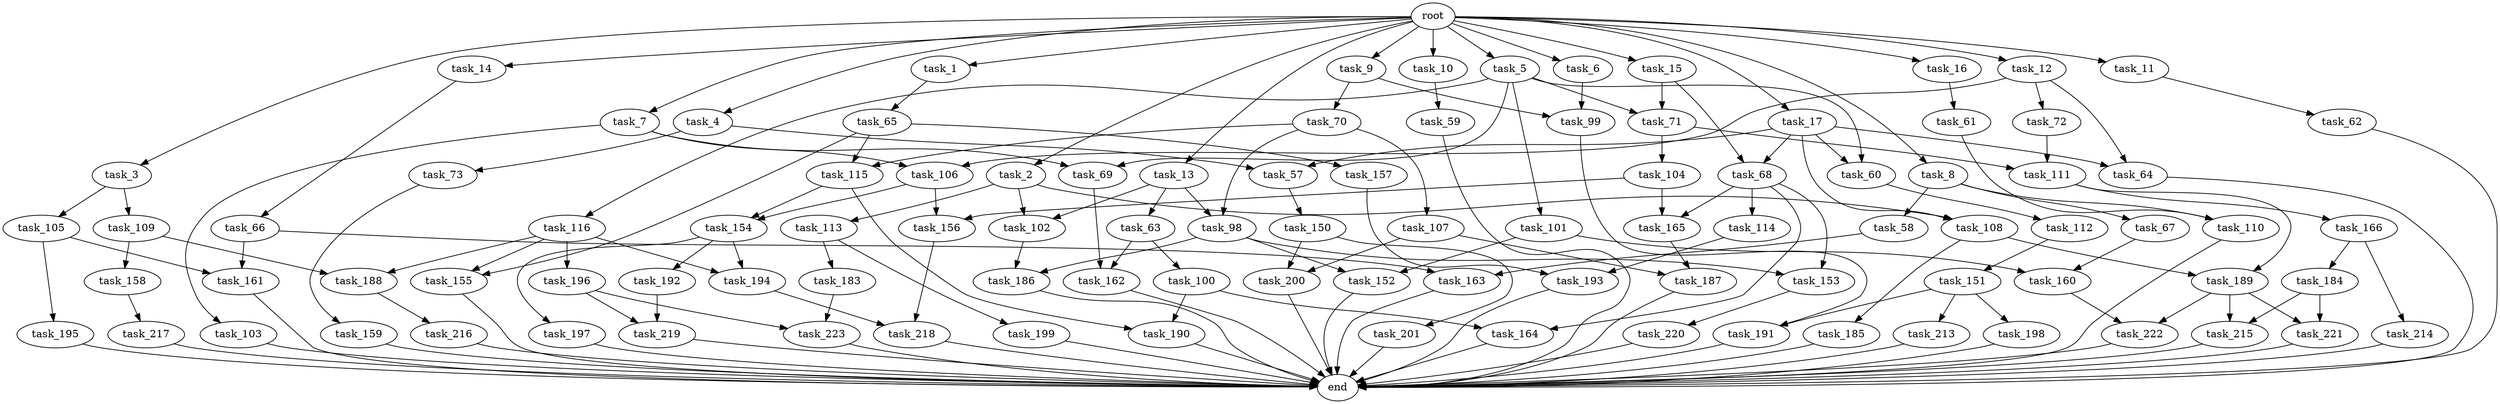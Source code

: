 digraph G {
  root [size="0.000000"];
  task_1 [size="1024.000000"];
  task_2 [size="1024.000000"];
  task_3 [size="1024.000000"];
  task_4 [size="1024.000000"];
  task_5 [size="1024.000000"];
  task_6 [size="1024.000000"];
  task_7 [size="1024.000000"];
  task_8 [size="1024.000000"];
  task_9 [size="1024.000000"];
  task_10 [size="1024.000000"];
  task_11 [size="1024.000000"];
  task_12 [size="1024.000000"];
  task_13 [size="1024.000000"];
  task_14 [size="1024.000000"];
  task_15 [size="1024.000000"];
  task_16 [size="1024.000000"];
  task_17 [size="1024.000000"];
  task_57 [size="1116691496960.000000"];
  task_58 [size="137438953472.000000"];
  task_59 [size="34359738368.000000"];
  task_60 [size="841813590016.000000"];
  task_61 [size="77309411328.000000"];
  task_62 [size="77309411328.000000"];
  task_63 [size="34359738368.000000"];
  task_64 [size="498216206336.000000"];
  task_65 [size="309237645312.000000"];
  task_66 [size="214748364800.000000"];
  task_67 [size="137438953472.000000"];
  task_68 [size="1116691496960.000000"];
  task_69 [size="1279900254208.000000"];
  task_70 [size="695784701952.000000"];
  task_71 [size="1116691496960.000000"];
  task_72 [size="77309411328.000000"];
  task_73 [size="695784701952.000000"];
  task_98 [size="111669149696.000000"];
  task_99 [size="1554778161152.000000"];
  task_100 [size="34359738368.000000"];
  task_101 [size="420906795008.000000"];
  task_102 [size="111669149696.000000"];
  task_103 [size="858993459200.000000"];
  task_104 [size="137438953472.000000"];
  task_105 [size="858993459200.000000"];
  task_106 [size="936302870528.000000"];
  task_107 [size="77309411328.000000"];
  task_108 [size="498216206336.000000"];
  task_109 [size="858993459200.000000"];
  task_110 [size="274877906944.000000"];
  task_111 [size="274877906944.000000"];
  task_112 [size="77309411328.000000"];
  task_113 [size="77309411328.000000"];
  task_114 [size="858993459200.000000"];
  task_115 [size="627065225216.000000"];
  task_116 [size="420906795008.000000"];
  task_150 [size="695784701952.000000"];
  task_151 [size="214748364800.000000"];
  task_152 [size="214748364800.000000"];
  task_153 [size="996432412672.000000"];
  task_154 [size="1116691496960.000000"];
  task_155 [size="627065225216.000000"];
  task_156 [size="773094113280.000000"];
  task_157 [size="549755813888.000000"];
  task_158 [size="549755813888.000000"];
  task_159 [size="137438953472.000000"];
  task_160 [size="111669149696.000000"];
  task_161 [size="171798691840.000000"];
  task_162 [size="171798691840.000000"];
  task_163 [size="171798691840.000000"];
  task_164 [size="1554778161152.000000"];
  task_165 [size="936302870528.000000"];
  task_166 [size="420906795008.000000"];
  task_183 [size="34359738368.000000"];
  task_184 [size="858993459200.000000"];
  task_185 [size="77309411328.000000"];
  task_186 [size="214748364800.000000"];
  task_187 [size="1279900254208.000000"];
  task_188 [size="627065225216.000000"];
  task_189 [size="498216206336.000000"];
  task_190 [size="1116691496960.000000"];
  task_191 [size="1073741824000.000000"];
  task_192 [size="214748364800.000000"];
  task_193 [size="68719476736.000000"];
  task_194 [size="292057776128.000000"];
  task_195 [size="137438953472.000000"];
  task_196 [size="77309411328.000000"];
  task_197 [size="214748364800.000000"];
  task_198 [size="858993459200.000000"];
  task_199 [size="34359738368.000000"];
  task_200 [size="1408749273088.000000"];
  task_201 [size="549755813888.000000"];
  task_213 [size="858993459200.000000"];
  task_214 [size="858993459200.000000"];
  task_215 [size="773094113280.000000"];
  task_216 [size="309237645312.000000"];
  task_217 [size="549755813888.000000"];
  task_218 [size="214748364800.000000"];
  task_219 [size="352187318272.000000"];
  task_220 [size="549755813888.000000"];
  task_221 [size="773094113280.000000"];
  task_222 [size="773094113280.000000"];
  task_223 [size="833223655424.000000"];
  end [size="0.000000"];

  root -> task_1 [size="1.000000"];
  root -> task_2 [size="1.000000"];
  root -> task_3 [size="1.000000"];
  root -> task_4 [size="1.000000"];
  root -> task_5 [size="1.000000"];
  root -> task_6 [size="1.000000"];
  root -> task_7 [size="1.000000"];
  root -> task_8 [size="1.000000"];
  root -> task_9 [size="1.000000"];
  root -> task_10 [size="1.000000"];
  root -> task_11 [size="1.000000"];
  root -> task_12 [size="1.000000"];
  root -> task_13 [size="1.000000"];
  root -> task_14 [size="1.000000"];
  root -> task_15 [size="1.000000"];
  root -> task_16 [size="1.000000"];
  root -> task_17 [size="1.000000"];
  task_1 -> task_65 [size="301989888.000000"];
  task_2 -> task_102 [size="75497472.000000"];
  task_2 -> task_108 [size="75497472.000000"];
  task_2 -> task_113 [size="75497472.000000"];
  task_3 -> task_105 [size="838860800.000000"];
  task_3 -> task_109 [size="838860800.000000"];
  task_4 -> task_57 [size="679477248.000000"];
  task_4 -> task_73 [size="679477248.000000"];
  task_5 -> task_60 [size="411041792.000000"];
  task_5 -> task_69 [size="411041792.000000"];
  task_5 -> task_71 [size="411041792.000000"];
  task_5 -> task_101 [size="411041792.000000"];
  task_5 -> task_116 [size="411041792.000000"];
  task_6 -> task_99 [size="838860800.000000"];
  task_7 -> task_69 [size="838860800.000000"];
  task_7 -> task_103 [size="838860800.000000"];
  task_7 -> task_106 [size="838860800.000000"];
  task_8 -> task_58 [size="134217728.000000"];
  task_8 -> task_67 [size="134217728.000000"];
  task_8 -> task_110 [size="134217728.000000"];
  task_9 -> task_70 [size="679477248.000000"];
  task_9 -> task_99 [size="679477248.000000"];
  task_10 -> task_59 [size="33554432.000000"];
  task_11 -> task_62 [size="75497472.000000"];
  task_12 -> task_64 [size="75497472.000000"];
  task_12 -> task_72 [size="75497472.000000"];
  task_12 -> task_106 [size="75497472.000000"];
  task_13 -> task_63 [size="33554432.000000"];
  task_13 -> task_98 [size="33554432.000000"];
  task_13 -> task_102 [size="33554432.000000"];
  task_14 -> task_66 [size="209715200.000000"];
  task_15 -> task_68 [size="679477248.000000"];
  task_15 -> task_71 [size="679477248.000000"];
  task_16 -> task_61 [size="75497472.000000"];
  task_17 -> task_57 [size="411041792.000000"];
  task_17 -> task_60 [size="411041792.000000"];
  task_17 -> task_64 [size="411041792.000000"];
  task_17 -> task_68 [size="411041792.000000"];
  task_17 -> task_108 [size="411041792.000000"];
  task_57 -> task_150 [size="679477248.000000"];
  task_58 -> task_163 [size="134217728.000000"];
  task_59 -> end [size="1.000000"];
  task_60 -> task_112 [size="75497472.000000"];
  task_61 -> task_110 [size="134217728.000000"];
  task_62 -> end [size="1.000000"];
  task_63 -> task_100 [size="33554432.000000"];
  task_63 -> task_162 [size="33554432.000000"];
  task_64 -> end [size="1.000000"];
  task_65 -> task_115 [size="536870912.000000"];
  task_65 -> task_155 [size="536870912.000000"];
  task_65 -> task_157 [size="536870912.000000"];
  task_66 -> task_161 [size="33554432.000000"];
  task_66 -> task_163 [size="33554432.000000"];
  task_67 -> task_160 [size="33554432.000000"];
  task_68 -> task_114 [size="838860800.000000"];
  task_68 -> task_153 [size="838860800.000000"];
  task_68 -> task_164 [size="838860800.000000"];
  task_68 -> task_165 [size="838860800.000000"];
  task_69 -> task_162 [size="134217728.000000"];
  task_70 -> task_98 [size="75497472.000000"];
  task_70 -> task_107 [size="75497472.000000"];
  task_70 -> task_115 [size="75497472.000000"];
  task_71 -> task_104 [size="134217728.000000"];
  task_71 -> task_111 [size="134217728.000000"];
  task_72 -> task_111 [size="134217728.000000"];
  task_73 -> task_159 [size="134217728.000000"];
  task_98 -> task_152 [size="134217728.000000"];
  task_98 -> task_153 [size="134217728.000000"];
  task_98 -> task_186 [size="134217728.000000"];
  task_99 -> task_191 [size="209715200.000000"];
  task_100 -> task_164 [size="679477248.000000"];
  task_100 -> task_190 [size="679477248.000000"];
  task_101 -> task_152 [size="75497472.000000"];
  task_101 -> task_160 [size="75497472.000000"];
  task_102 -> task_186 [size="75497472.000000"];
  task_103 -> end [size="1.000000"];
  task_104 -> task_156 [size="75497472.000000"];
  task_104 -> task_165 [size="75497472.000000"];
  task_105 -> task_161 [size="134217728.000000"];
  task_105 -> task_195 [size="134217728.000000"];
  task_106 -> task_154 [size="679477248.000000"];
  task_106 -> task_156 [size="679477248.000000"];
  task_107 -> task_187 [size="838860800.000000"];
  task_107 -> task_200 [size="838860800.000000"];
  task_108 -> task_185 [size="75497472.000000"];
  task_108 -> task_189 [size="75497472.000000"];
  task_109 -> task_158 [size="536870912.000000"];
  task_109 -> task_188 [size="536870912.000000"];
  task_110 -> end [size="1.000000"];
  task_111 -> task_166 [size="411041792.000000"];
  task_111 -> task_189 [size="411041792.000000"];
  task_112 -> task_151 [size="209715200.000000"];
  task_113 -> task_183 [size="33554432.000000"];
  task_113 -> task_199 [size="33554432.000000"];
  task_114 -> task_193 [size="33554432.000000"];
  task_115 -> task_154 [size="411041792.000000"];
  task_115 -> task_190 [size="411041792.000000"];
  task_116 -> task_155 [size="75497472.000000"];
  task_116 -> task_188 [size="75497472.000000"];
  task_116 -> task_194 [size="75497472.000000"];
  task_116 -> task_196 [size="75497472.000000"];
  task_150 -> task_200 [size="536870912.000000"];
  task_150 -> task_201 [size="536870912.000000"];
  task_151 -> task_191 [size="838860800.000000"];
  task_151 -> task_198 [size="838860800.000000"];
  task_151 -> task_213 [size="838860800.000000"];
  task_152 -> end [size="1.000000"];
  task_153 -> task_220 [size="536870912.000000"];
  task_154 -> task_192 [size="209715200.000000"];
  task_154 -> task_194 [size="209715200.000000"];
  task_154 -> task_197 [size="209715200.000000"];
  task_155 -> end [size="1.000000"];
  task_156 -> task_218 [size="134217728.000000"];
  task_157 -> task_193 [size="33554432.000000"];
  task_158 -> task_217 [size="536870912.000000"];
  task_159 -> end [size="1.000000"];
  task_160 -> task_222 [size="75497472.000000"];
  task_161 -> end [size="1.000000"];
  task_162 -> end [size="1.000000"];
  task_163 -> end [size="1.000000"];
  task_164 -> end [size="1.000000"];
  task_165 -> task_187 [size="411041792.000000"];
  task_166 -> task_184 [size="838860800.000000"];
  task_166 -> task_214 [size="838860800.000000"];
  task_183 -> task_223 [size="679477248.000000"];
  task_184 -> task_215 [size="75497472.000000"];
  task_184 -> task_221 [size="75497472.000000"];
  task_185 -> end [size="1.000000"];
  task_186 -> end [size="1.000000"];
  task_187 -> end [size="1.000000"];
  task_188 -> task_216 [size="301989888.000000"];
  task_189 -> task_215 [size="679477248.000000"];
  task_189 -> task_221 [size="679477248.000000"];
  task_189 -> task_222 [size="679477248.000000"];
  task_190 -> end [size="1.000000"];
  task_191 -> end [size="1.000000"];
  task_192 -> task_219 [size="209715200.000000"];
  task_193 -> end [size="1.000000"];
  task_194 -> task_218 [size="75497472.000000"];
  task_195 -> end [size="1.000000"];
  task_196 -> task_219 [size="134217728.000000"];
  task_196 -> task_223 [size="134217728.000000"];
  task_197 -> end [size="1.000000"];
  task_198 -> end [size="1.000000"];
  task_199 -> end [size="1.000000"];
  task_200 -> end [size="1.000000"];
  task_201 -> end [size="1.000000"];
  task_213 -> end [size="1.000000"];
  task_214 -> end [size="1.000000"];
  task_215 -> end [size="1.000000"];
  task_216 -> end [size="1.000000"];
  task_217 -> end [size="1.000000"];
  task_218 -> end [size="1.000000"];
  task_219 -> end [size="1.000000"];
  task_220 -> end [size="1.000000"];
  task_221 -> end [size="1.000000"];
  task_222 -> end [size="1.000000"];
  task_223 -> end [size="1.000000"];
}
